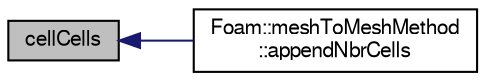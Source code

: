 digraph "cellCells"
{
  bgcolor="transparent";
  edge [fontname="FreeSans",fontsize="10",labelfontname="FreeSans",labelfontsize="10"];
  node [fontname="FreeSans",fontsize="10",shape=record];
  rankdir="LR";
  Node1 [label="cellCells",height=0.2,width=0.4,color="black", fillcolor="grey75", style="filled" fontcolor="black"];
  Node1 -> Node2 [dir="back",color="midnightblue",fontsize="10",style="solid",fontname="FreeSans"];
  Node2 [label="Foam::meshToMeshMethod\l::appendNbrCells",height=0.2,width=0.4,color="black",URL="$a01434.html#a928e3448b5264555e1c92c9f7709967a",tooltip="Append target cell neihgbour cells to cellIDs list. "];
}
